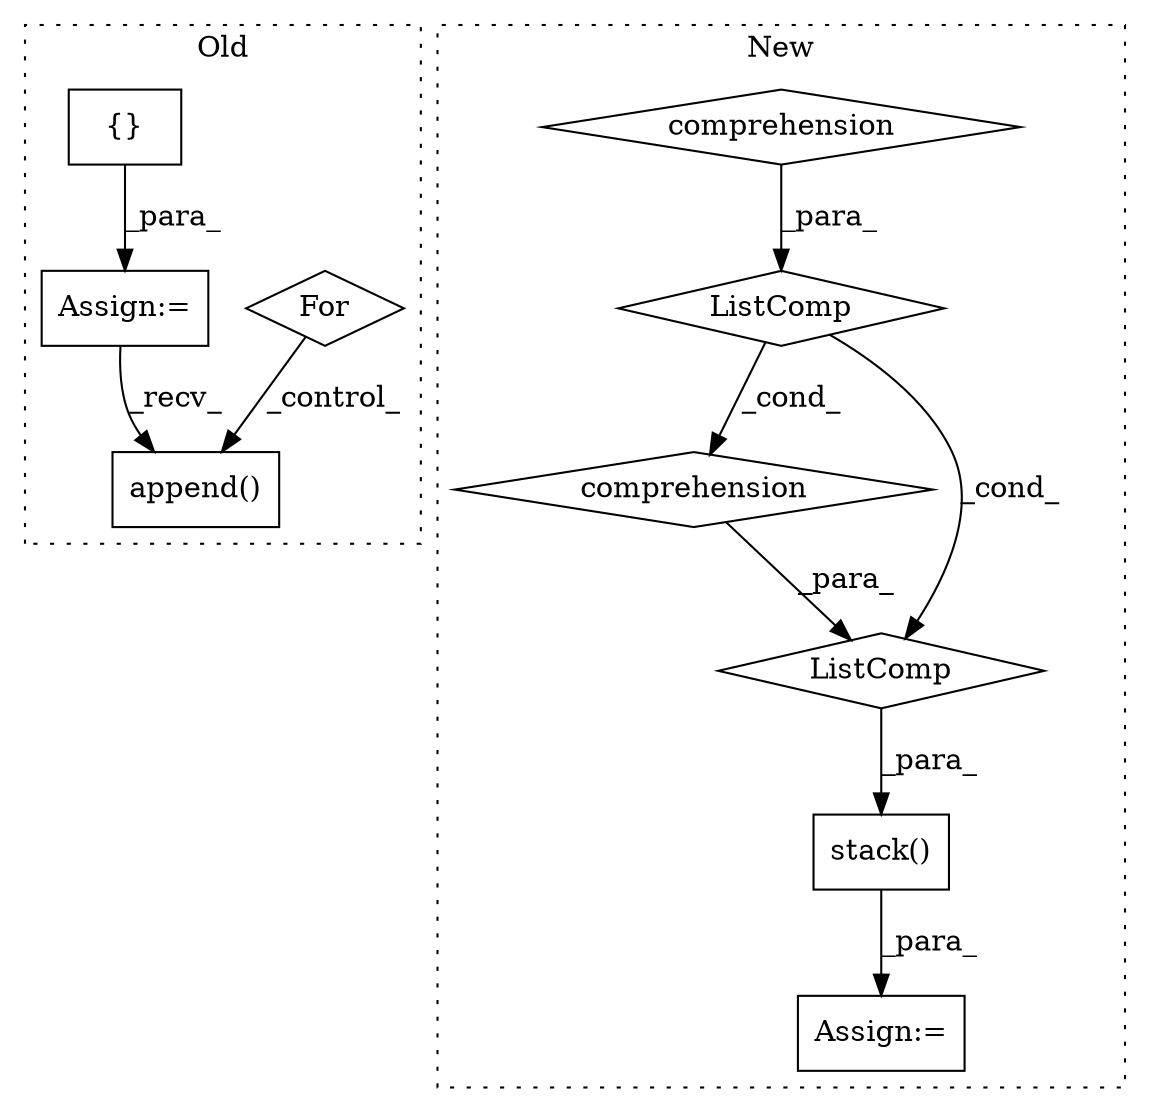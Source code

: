 digraph G {
subgraph cluster0 {
1 [label="For" a="107" s="11894,11928" l="4,14" shape="diamond"];
6 [label="append()" a="75" s="12113,12141" l="22,1" shape="box"];
7 [label="Assign:=" a="68" s="11824" l="3" shape="box"];
8 [label="{}" a="59" s="11827,11827" l="2,1" shape="box"];
label = "Old";
style="dotted";
}
subgraph cluster1 {
2 [label="stack()" a="75" s="12245,12298" l="12,1" shape="box"];
3 [label="Assign:=" a="68" s="12242" l="3" shape="box"];
4 [label="comprehension" a="45" s="12270" l="3" shape="diamond"];
5 [label="ListComp" a="106" s="12257" l="41" shape="diamond"];
9 [label="comprehension" a="45" s="11843" l="3" shape="diamond"];
10 [label="ListComp" a="106" s="11814" l="154" shape="diamond"];
label = "New";
style="dotted";
}
1 -> 6 [label="_control_"];
2 -> 3 [label="_para_"];
4 -> 5 [label="_para_"];
5 -> 2 [label="_para_"];
7 -> 6 [label="_recv_"];
8 -> 7 [label="_para_"];
9 -> 10 [label="_para_"];
10 -> 5 [label="_cond_"];
10 -> 4 [label="_cond_"];
}